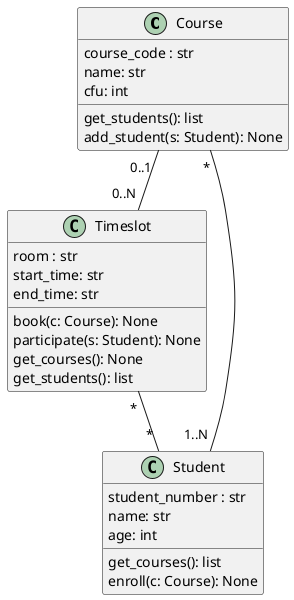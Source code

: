 @startuml
Class Course {
course_code : str
name: str
cfu: int
get_students(): list
add_student(s: Student): None
}

Class Student {
student_number : str
name: str
age: int
get_courses(): list
enroll(c: Course): None
}

Class Timeslot {
room : str
start_time: str
end_time: str
book(c: Course): None
participate(s: Student): None
get_courses(): None
get_students(): list
}

Student " 1..N "--" * " Course
Timeslot  " * "--" * " Student
Course " 0..1 "--" 0..N " Timeslot

@enduml